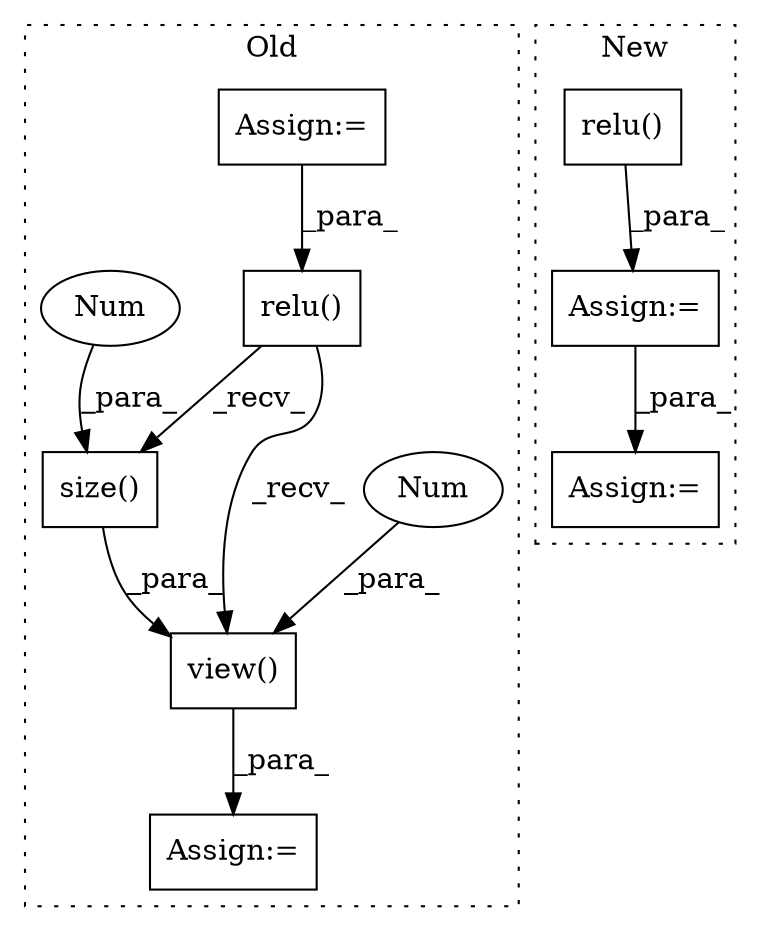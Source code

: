 digraph G {
subgraph cluster0 {
1 [label="view()" a="75" s="7080,7100" l="7,1" shape="box"];
3 [label="Num" a="76" s="7098" l="2" shape="ellipse"];
4 [label="Assign:=" a="68" s="7077" l="3" shape="box"];
7 [label="relu()" a="75" s="6889,6900" l="10,1" shape="box"];
8 [label="Assign:=" a="68" s="6862" l="3" shape="box"];
9 [label="size()" a="75" s="7087,7095" l="7,1" shape="box"];
10 [label="Num" a="76" s="7094" l="1" shape="ellipse"];
label = "Old";
style="dotted";
}
subgraph cluster1 {
2 [label="relu()" a="75" s="5932,5962" l="7,1" shape="box"];
5 [label="Assign:=" a="68" s="6134" l="3" shape="box"];
6 [label="Assign:=" a="68" s="6174" l="3" shape="box"];
label = "New";
style="dotted";
}
1 -> 4 [label="_para_"];
2 -> 5 [label="_para_"];
3 -> 1 [label="_para_"];
5 -> 6 [label="_para_"];
7 -> 1 [label="_recv_"];
7 -> 9 [label="_recv_"];
8 -> 7 [label="_para_"];
9 -> 1 [label="_para_"];
10 -> 9 [label="_para_"];
}